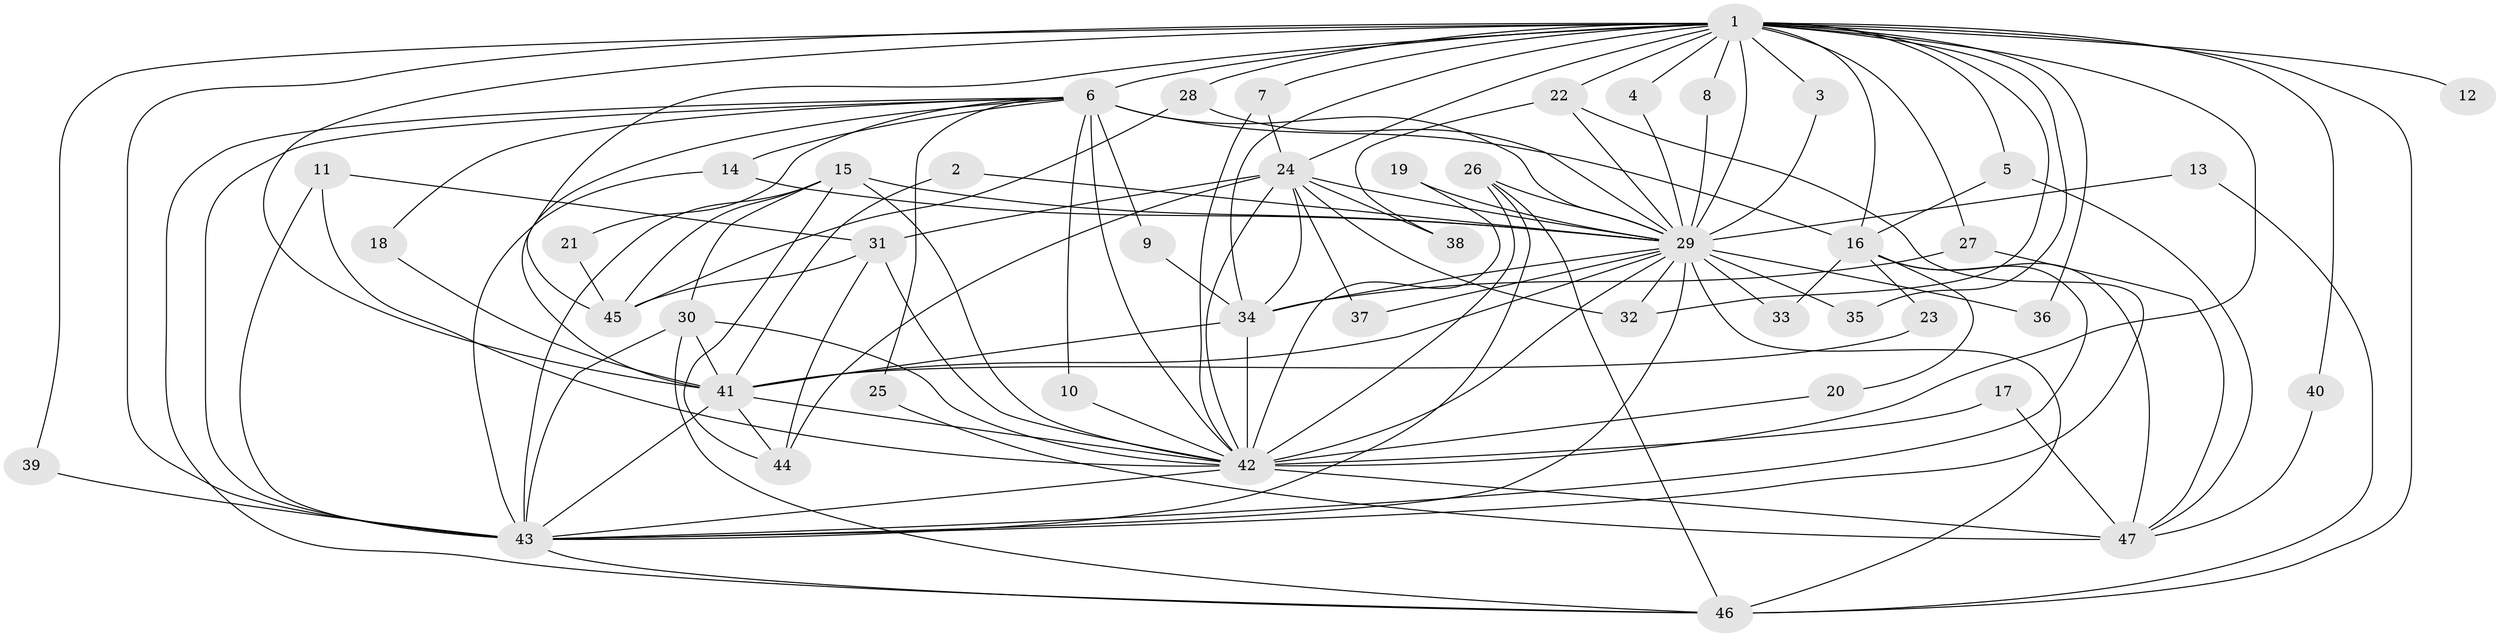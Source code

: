 // original degree distribution, {21: 0.02127659574468085, 17: 0.010638297872340425, 20: 0.010638297872340425, 26: 0.010638297872340425, 15: 0.02127659574468085, 13: 0.010638297872340425, 19: 0.010638297872340425, 18: 0.010638297872340425, 8: 0.031914893617021274, 4: 0.09574468085106383, 5: 0.031914893617021274, 2: 0.5851063829787234, 3: 0.11702127659574468, 7: 0.02127659574468085, 9: 0.010638297872340425}
// Generated by graph-tools (version 1.1) at 2025/49/03/09/25 03:49:35]
// undirected, 47 vertices, 120 edges
graph export_dot {
graph [start="1"]
  node [color=gray90,style=filled];
  1;
  2;
  3;
  4;
  5;
  6;
  7;
  8;
  9;
  10;
  11;
  12;
  13;
  14;
  15;
  16;
  17;
  18;
  19;
  20;
  21;
  22;
  23;
  24;
  25;
  26;
  27;
  28;
  29;
  30;
  31;
  32;
  33;
  34;
  35;
  36;
  37;
  38;
  39;
  40;
  41;
  42;
  43;
  44;
  45;
  46;
  47;
  1 -- 3 [weight=1.0];
  1 -- 4 [weight=1.0];
  1 -- 5 [weight=1.0];
  1 -- 6 [weight=6.0];
  1 -- 7 [weight=1.0];
  1 -- 8 [weight=1.0];
  1 -- 12 [weight=2.0];
  1 -- 16 [weight=2.0];
  1 -- 22 [weight=3.0];
  1 -- 24 [weight=1.0];
  1 -- 27 [weight=2.0];
  1 -- 28 [weight=2.0];
  1 -- 29 [weight=9.0];
  1 -- 32 [weight=1.0];
  1 -- 34 [weight=1.0];
  1 -- 35 [weight=1.0];
  1 -- 36 [weight=1.0];
  1 -- 39 [weight=1.0];
  1 -- 40 [weight=1.0];
  1 -- 41 [weight=4.0];
  1 -- 42 [weight=4.0];
  1 -- 43 [weight=4.0];
  1 -- 45 [weight=1.0];
  1 -- 46 [weight=1.0];
  2 -- 29 [weight=1.0];
  2 -- 41 [weight=1.0];
  3 -- 29 [weight=1.0];
  4 -- 29 [weight=1.0];
  5 -- 16 [weight=1.0];
  5 -- 47 [weight=1.0];
  6 -- 9 [weight=1.0];
  6 -- 10 [weight=1.0];
  6 -- 14 [weight=3.0];
  6 -- 16 [weight=1.0];
  6 -- 18 [weight=1.0];
  6 -- 21 [weight=1.0];
  6 -- 25 [weight=1.0];
  6 -- 29 [weight=2.0];
  6 -- 41 [weight=1.0];
  6 -- 42 [weight=2.0];
  6 -- 43 [weight=1.0];
  6 -- 46 [weight=1.0];
  7 -- 24 [weight=1.0];
  7 -- 42 [weight=1.0];
  8 -- 29 [weight=1.0];
  9 -- 34 [weight=1.0];
  10 -- 42 [weight=1.0];
  11 -- 31 [weight=1.0];
  11 -- 42 [weight=1.0];
  11 -- 43 [weight=1.0];
  13 -- 29 [weight=1.0];
  13 -- 46 [weight=1.0];
  14 -- 29 [weight=1.0];
  14 -- 43 [weight=1.0];
  15 -- 29 [weight=1.0];
  15 -- 30 [weight=1.0];
  15 -- 42 [weight=2.0];
  15 -- 43 [weight=1.0];
  15 -- 44 [weight=1.0];
  15 -- 45 [weight=2.0];
  16 -- 20 [weight=1.0];
  16 -- 23 [weight=1.0];
  16 -- 33 [weight=1.0];
  16 -- 43 [weight=1.0];
  16 -- 47 [weight=1.0];
  17 -- 42 [weight=1.0];
  17 -- 47 [weight=1.0];
  18 -- 41 [weight=1.0];
  19 -- 29 [weight=1.0];
  19 -- 42 [weight=1.0];
  20 -- 42 [weight=1.0];
  21 -- 45 [weight=1.0];
  22 -- 29 [weight=1.0];
  22 -- 38 [weight=1.0];
  22 -- 43 [weight=1.0];
  23 -- 41 [weight=1.0];
  24 -- 29 [weight=1.0];
  24 -- 31 [weight=1.0];
  24 -- 32 [weight=1.0];
  24 -- 34 [weight=2.0];
  24 -- 37 [weight=1.0];
  24 -- 38 [weight=1.0];
  24 -- 42 [weight=1.0];
  24 -- 44 [weight=1.0];
  25 -- 47 [weight=1.0];
  26 -- 29 [weight=2.0];
  26 -- 42 [weight=1.0];
  26 -- 43 [weight=1.0];
  26 -- 46 [weight=1.0];
  27 -- 34 [weight=1.0];
  27 -- 47 [weight=1.0];
  28 -- 29 [weight=1.0];
  28 -- 45 [weight=1.0];
  29 -- 32 [weight=1.0];
  29 -- 33 [weight=1.0];
  29 -- 34 [weight=2.0];
  29 -- 35 [weight=1.0];
  29 -- 36 [weight=1.0];
  29 -- 37 [weight=1.0];
  29 -- 41 [weight=2.0];
  29 -- 42 [weight=2.0];
  29 -- 43 [weight=2.0];
  29 -- 46 [weight=1.0];
  30 -- 41 [weight=1.0];
  30 -- 42 [weight=1.0];
  30 -- 43 [weight=1.0];
  30 -- 46 [weight=1.0];
  31 -- 42 [weight=1.0];
  31 -- 44 [weight=1.0];
  31 -- 45 [weight=1.0];
  34 -- 41 [weight=1.0];
  34 -- 42 [weight=1.0];
  39 -- 43 [weight=1.0];
  40 -- 47 [weight=1.0];
  41 -- 42 [weight=1.0];
  41 -- 43 [weight=1.0];
  41 -- 44 [weight=1.0];
  42 -- 43 [weight=1.0];
  42 -- 47 [weight=2.0];
  43 -- 46 [weight=1.0];
}

